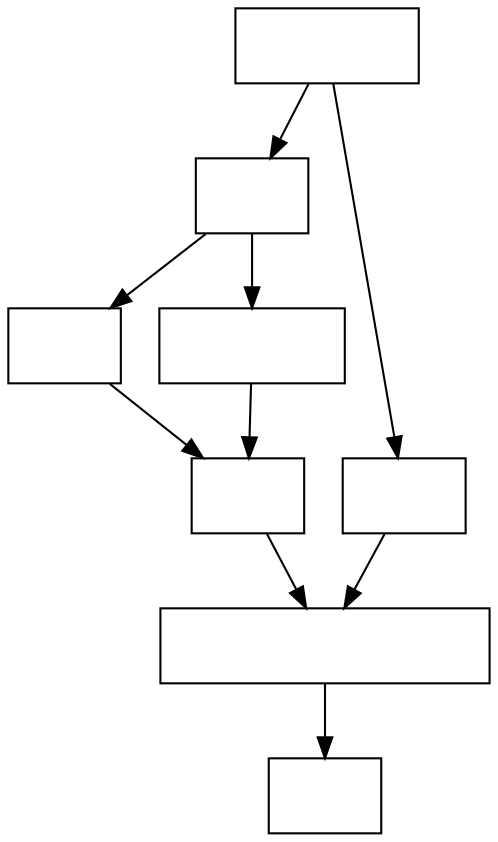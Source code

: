 digraph workflow {

  node[shape=rect labelloc=b fontname="helvetica" fontcolor=white]

  composite[image="composite-thumbnail.png"]
  wall[image="wall-thumbnail.png"]
  venus[image="venus-thumbnail.png"]
  mask[image="mask-thumbnail.png"]
  watershed[image="watershed-thumbnail.png"]
  cells[image="cells-thumbnail.png"]
  intensity_per_cell[label="normalised intensity" image="intensity_per_cell-thumbnail.png"]
  histogram[label="" image="histogram-thumbnail.png"]

  composite -> wall;
  composite -> venus;
  wall -> mask;
  wall -> watershed;
  watershed -> cells;
  mask -> cells;
  cells -> intensity_per_cell;
  venus -> intensity_per_cell; 
  intensity_per_cell -> histogram;

}
